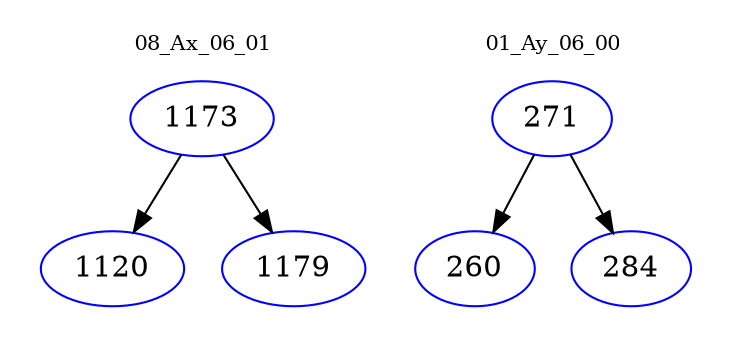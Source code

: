 digraph{
subgraph cluster_0 {
color = white
label = "08_Ax_06_01";
fontsize=10;
T0_1173 [label="1173", color="blue"]
T0_1173 -> T0_1120 [color="black"]
T0_1120 [label="1120", color="blue"]
T0_1173 -> T0_1179 [color="black"]
T0_1179 [label="1179", color="blue"]
}
subgraph cluster_1 {
color = white
label = "01_Ay_06_00";
fontsize=10;
T1_271 [label="271", color="blue"]
T1_271 -> T1_260 [color="black"]
T1_260 [label="260", color="blue"]
T1_271 -> T1_284 [color="black"]
T1_284 [label="284", color="blue"]
}
}
